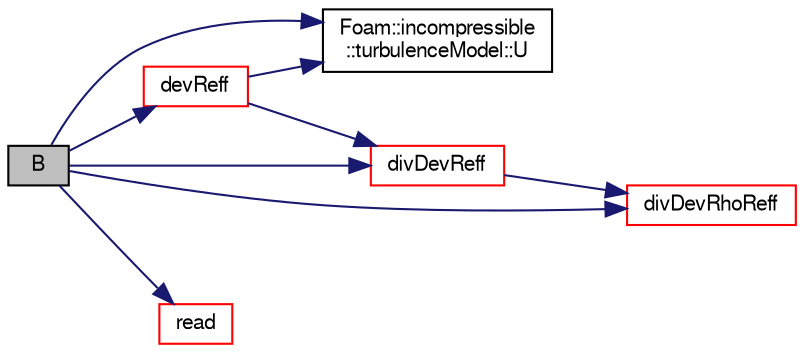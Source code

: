 digraph "B"
{
  bgcolor="transparent";
  edge [fontname="FreeSans",fontsize="10",labelfontname="FreeSans",labelfontsize="10"];
  node [fontname="FreeSans",fontsize="10",shape=record];
  rankdir="LR";
  Node73 [label="B",height=0.2,width=0.4,color="black", fillcolor="grey75", style="filled", fontcolor="black"];
  Node73 -> Node74 [color="midnightblue",fontsize="10",style="solid",fontname="FreeSans"];
  Node74 [label="devReff",height=0.2,width=0.4,color="red",URL="$a30850.html#a5449021fbe915095746a83606a000df4",tooltip="Return the effective sub-grid turbulence stress tensor. "];
  Node74 -> Node441 [color="midnightblue",fontsize="10",style="solid",fontname="FreeSans"];
  Node441 [label="Foam::incompressible\l::turbulenceModel::U",height=0.2,width=0.4,color="black",URL="$a31102.html#a536d168d7b335fe81f506f232b5b4872",tooltip="Access function to velocity field. "];
  Node74 -> Node442 [color="midnightblue",fontsize="10",style="solid",fontname="FreeSans"];
  Node442 [label="divDevReff",height=0.2,width=0.4,color="red",URL="$a30850.html#a028ac2eaccc9a479009b15cc6e21a89e",tooltip="Return the deviatoric part of the effective sub-grid. "];
  Node442 -> Node449 [color="midnightblue",fontsize="10",style="solid",fontname="FreeSans"];
  Node449 [label="divDevRhoReff",height=0.2,width=0.4,color="red",URL="$a30850.html#a1d0345d58cf17e030967c2b77a4477d6",tooltip="Return the deviatoric part of the effective sub-grid. "];
  Node73 -> Node442 [color="midnightblue",fontsize="10",style="solid",fontname="FreeSans"];
  Node73 -> Node449 [color="midnightblue",fontsize="10",style="solid",fontname="FreeSans"];
  Node73 -> Node451 [color="midnightblue",fontsize="10",style="solid",fontname="FreeSans"];
  Node451 [label="read",height=0.2,width=0.4,color="red",URL="$a30850.html#af816873151ddb0126e98bb2f914d8ed5",tooltip="Read LESProperties dictionary. "];
  Node73 -> Node441 [color="midnightblue",fontsize="10",style="solid",fontname="FreeSans"];
}
